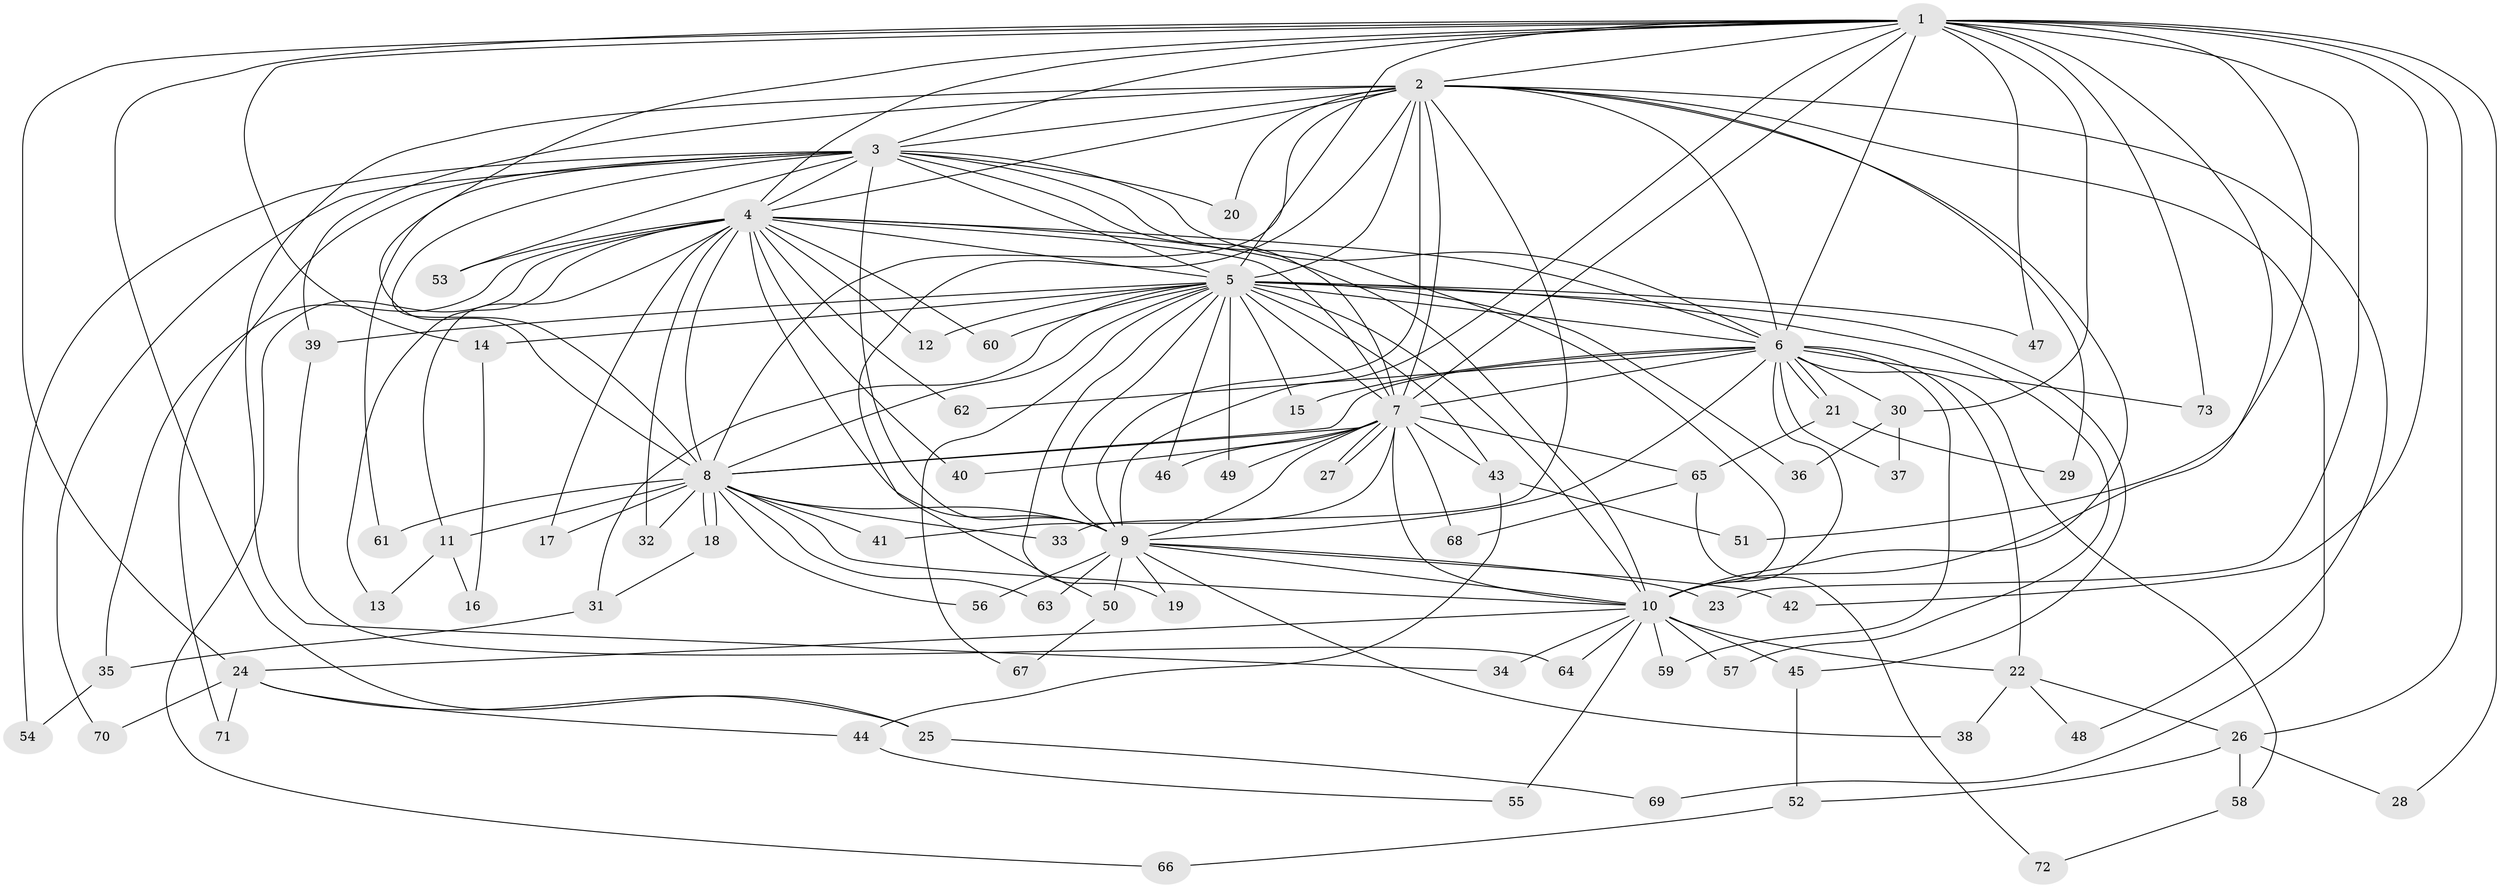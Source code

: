 // coarse degree distribution, {18: 0.03636363636363636, 16: 0.01818181818181818, 13: 0.01818181818181818, 19: 0.01818181818181818, 21: 0.01818181818181818, 23: 0.01818181818181818, 14: 0.03636363636363636, 2: 0.6, 1: 0.01818181818181818, 3: 0.12727272727272726, 4: 0.07272727272727272, 6: 0.01818181818181818}
// Generated by graph-tools (version 1.1) at 2025/51/02/27/25 19:51:52]
// undirected, 73 vertices, 171 edges
graph export_dot {
graph [start="1"]
  node [color=gray90,style=filled];
  1;
  2;
  3;
  4;
  5;
  6;
  7;
  8;
  9;
  10;
  11;
  12;
  13;
  14;
  15;
  16;
  17;
  18;
  19;
  20;
  21;
  22;
  23;
  24;
  25;
  26;
  27;
  28;
  29;
  30;
  31;
  32;
  33;
  34;
  35;
  36;
  37;
  38;
  39;
  40;
  41;
  42;
  43;
  44;
  45;
  46;
  47;
  48;
  49;
  50;
  51;
  52;
  53;
  54;
  55;
  56;
  57;
  58;
  59;
  60;
  61;
  62;
  63;
  64;
  65;
  66;
  67;
  68;
  69;
  70;
  71;
  72;
  73;
  1 -- 2;
  1 -- 3;
  1 -- 4;
  1 -- 5;
  1 -- 6;
  1 -- 7;
  1 -- 8;
  1 -- 9;
  1 -- 10;
  1 -- 14;
  1 -- 23;
  1 -- 24;
  1 -- 25;
  1 -- 26;
  1 -- 28;
  1 -- 30;
  1 -- 42;
  1 -- 47;
  1 -- 51;
  1 -- 73;
  2 -- 3;
  2 -- 4;
  2 -- 5;
  2 -- 6;
  2 -- 7;
  2 -- 8;
  2 -- 9;
  2 -- 10;
  2 -- 20;
  2 -- 29;
  2 -- 33;
  2 -- 34;
  2 -- 39;
  2 -- 48;
  2 -- 50;
  2 -- 69;
  3 -- 4;
  3 -- 5;
  3 -- 6;
  3 -- 7;
  3 -- 8;
  3 -- 9;
  3 -- 10;
  3 -- 20;
  3 -- 53;
  3 -- 54;
  3 -- 61;
  3 -- 70;
  3 -- 71;
  4 -- 5;
  4 -- 6;
  4 -- 7;
  4 -- 8;
  4 -- 9;
  4 -- 10;
  4 -- 11;
  4 -- 12;
  4 -- 13;
  4 -- 17;
  4 -- 32;
  4 -- 35;
  4 -- 40;
  4 -- 53;
  4 -- 60;
  4 -- 62;
  4 -- 66;
  5 -- 6;
  5 -- 7;
  5 -- 8;
  5 -- 9;
  5 -- 10;
  5 -- 12;
  5 -- 14;
  5 -- 15;
  5 -- 19;
  5 -- 31;
  5 -- 36;
  5 -- 39;
  5 -- 43;
  5 -- 45;
  5 -- 46;
  5 -- 47;
  5 -- 49;
  5 -- 57;
  5 -- 60;
  5 -- 67;
  6 -- 7;
  6 -- 8;
  6 -- 9;
  6 -- 10;
  6 -- 15;
  6 -- 21;
  6 -- 21;
  6 -- 22;
  6 -- 30;
  6 -- 37;
  6 -- 58;
  6 -- 59;
  6 -- 62;
  6 -- 73;
  7 -- 8;
  7 -- 9;
  7 -- 10;
  7 -- 27;
  7 -- 27;
  7 -- 40;
  7 -- 41;
  7 -- 43;
  7 -- 46;
  7 -- 49;
  7 -- 65;
  7 -- 68;
  8 -- 9;
  8 -- 10;
  8 -- 11;
  8 -- 17;
  8 -- 18;
  8 -- 18;
  8 -- 32;
  8 -- 33;
  8 -- 41;
  8 -- 56;
  8 -- 61;
  8 -- 63;
  9 -- 10;
  9 -- 19;
  9 -- 23;
  9 -- 38;
  9 -- 42;
  9 -- 50;
  9 -- 56;
  9 -- 63;
  10 -- 22;
  10 -- 24;
  10 -- 34;
  10 -- 45;
  10 -- 55;
  10 -- 57;
  10 -- 59;
  10 -- 64;
  11 -- 13;
  11 -- 16;
  14 -- 16;
  18 -- 31;
  21 -- 29;
  21 -- 65;
  22 -- 26;
  22 -- 38;
  22 -- 48;
  24 -- 25;
  24 -- 44;
  24 -- 70;
  24 -- 71;
  25 -- 69;
  26 -- 28;
  26 -- 52;
  26 -- 58;
  30 -- 36;
  30 -- 37;
  31 -- 35;
  35 -- 54;
  39 -- 64;
  43 -- 44;
  43 -- 51;
  44 -- 55;
  45 -- 52;
  50 -- 67;
  52 -- 66;
  58 -- 72;
  65 -- 68;
  65 -- 72;
}
